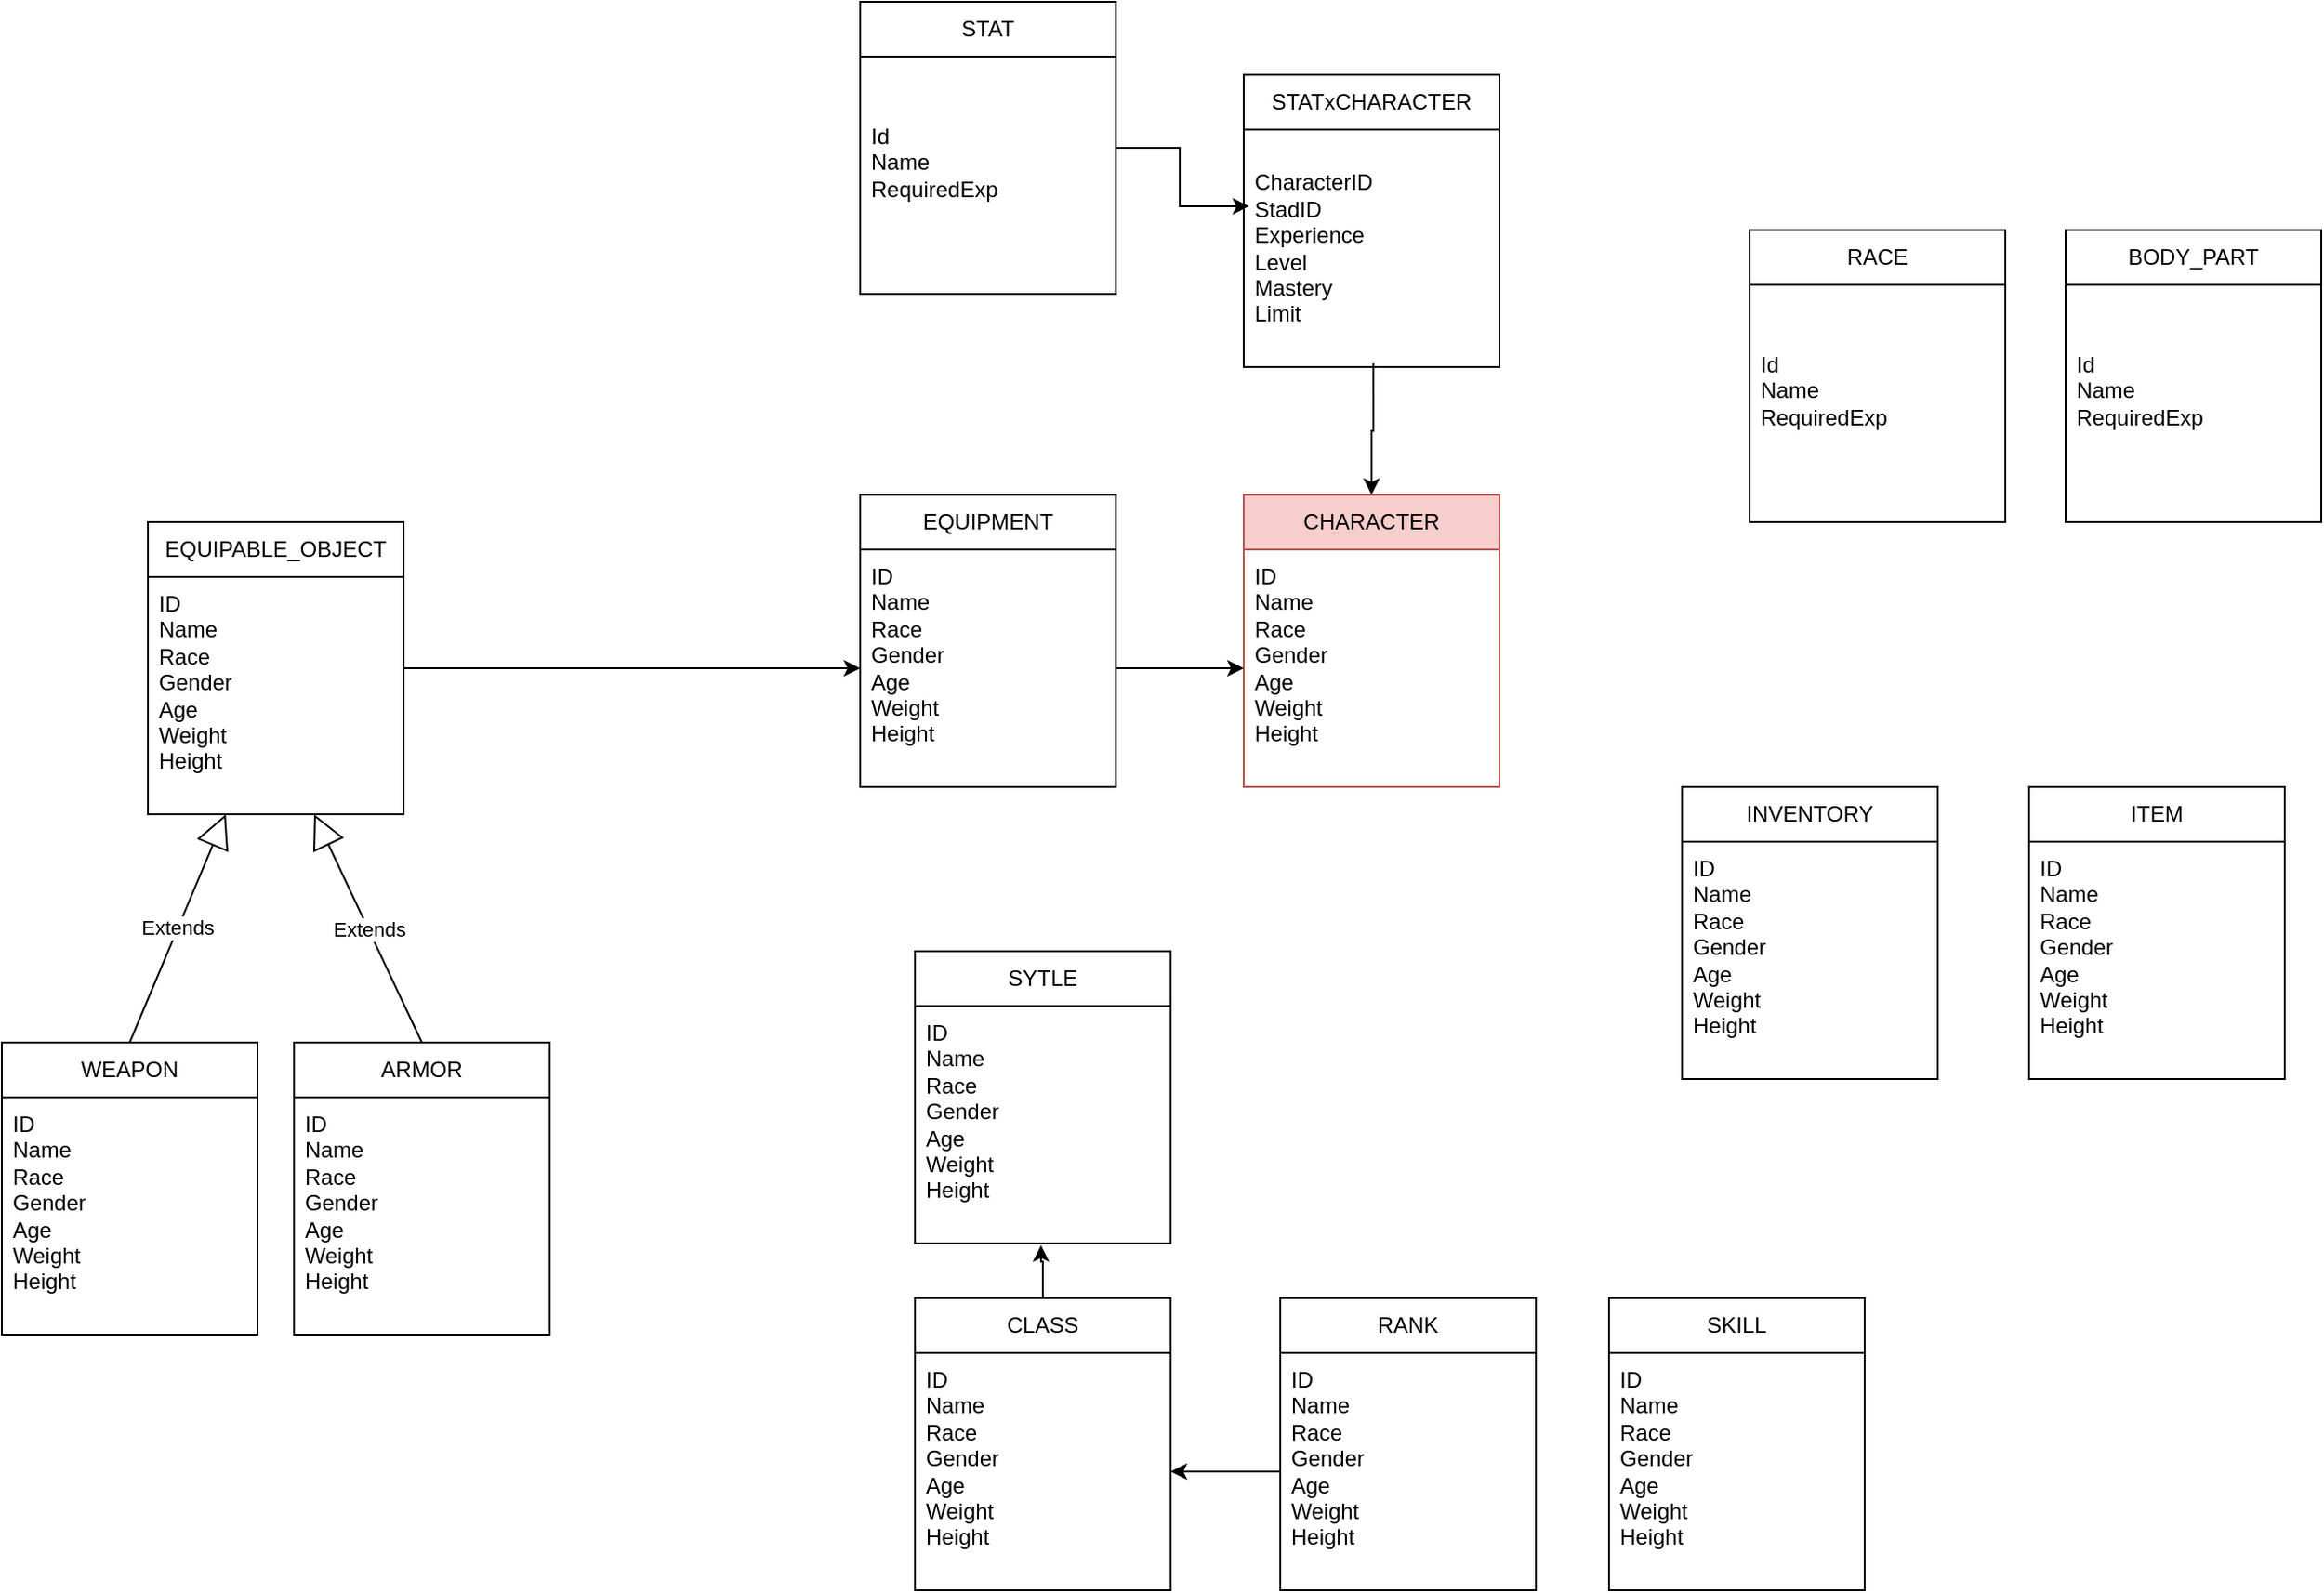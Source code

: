 <mxfile version="23.1.8" type="device">
  <diagram id="C5RBs43oDa-KdzZeNtuy" name="Page-1">
    <mxGraphModel dx="2249" dy="780" grid="1" gridSize="10" guides="1" tooltips="1" connect="1" arrows="1" fold="1" page="1" pageScale="1" pageWidth="827" pageHeight="1169" math="0" shadow="0">
      <root>
        <mxCell id="WIyWlLk6GJQsqaUBKTNV-0" />
        <mxCell id="WIyWlLk6GJQsqaUBKTNV-1" parent="WIyWlLk6GJQsqaUBKTNV-0" />
        <mxCell id="yRHTukWS5kPvDP0bp7k_-1" value="CHARACTER" style="swimlane;fontStyle=0;childLayout=stackLayout;horizontal=1;startSize=30;horizontalStack=0;resizeParent=1;resizeParentMax=0;resizeLast=0;collapsible=1;marginBottom=0;whiteSpace=wrap;html=1;fillColor=#f8cecc;strokeColor=#b85450;" vertex="1" parent="WIyWlLk6GJQsqaUBKTNV-1">
          <mxGeometry x="550" y="320" width="140" height="160" as="geometry" />
        </mxCell>
        <mxCell id="yRHTukWS5kPvDP0bp7k_-2" value="ID&lt;br&gt;Name&lt;br&gt;&lt;div&gt;Race&lt;/div&gt;&lt;div&gt;Gender&lt;/div&gt;&lt;div&gt;Age&lt;/div&gt;&lt;div&gt;Weight&lt;/div&gt;&lt;div&gt;Height&lt;/div&gt;&lt;div&gt;&lt;br&gt;&lt;/div&gt;" style="text;strokeColor=none;fillColor=none;align=left;verticalAlign=middle;spacingLeft=4;spacingRight=4;overflow=hidden;points=[[0,0.5],[1,0.5]];portConstraint=eastwest;rotatable=0;whiteSpace=wrap;html=1;" vertex="1" parent="yRHTukWS5kPvDP0bp7k_-1">
          <mxGeometry y="30" width="140" height="130" as="geometry" />
        </mxCell>
        <mxCell id="yRHTukWS5kPvDP0bp7k_-5" value="STAT" style="swimlane;fontStyle=0;childLayout=stackLayout;horizontal=1;startSize=30;horizontalStack=0;resizeParent=1;resizeParentMax=0;resizeLast=0;collapsible=1;marginBottom=0;whiteSpace=wrap;html=1;" vertex="1" parent="WIyWlLk6GJQsqaUBKTNV-1">
          <mxGeometry x="340" y="50" width="140" height="160" as="geometry" />
        </mxCell>
        <mxCell id="yRHTukWS5kPvDP0bp7k_-6" value="Id&lt;br&gt;Name&lt;div&gt;RequiredExp&lt;/div&gt;&lt;div&gt;&lt;br&gt;&lt;/div&gt;" style="text;strokeColor=none;fillColor=none;align=left;verticalAlign=middle;spacingLeft=4;spacingRight=4;overflow=hidden;points=[[0,0.5],[1,0.5]];portConstraint=eastwest;rotatable=0;whiteSpace=wrap;html=1;" vertex="1" parent="yRHTukWS5kPvDP0bp7k_-5">
          <mxGeometry y="30" width="140" height="130" as="geometry" />
        </mxCell>
        <mxCell id="yRHTukWS5kPvDP0bp7k_-8" value="STATxCHARACTER" style="swimlane;fontStyle=0;childLayout=stackLayout;horizontal=1;startSize=30;horizontalStack=0;resizeParent=1;resizeParentMax=0;resizeLast=0;collapsible=1;marginBottom=0;whiteSpace=wrap;html=1;" vertex="1" parent="WIyWlLk6GJQsqaUBKTNV-1">
          <mxGeometry x="550" y="90" width="140" height="160" as="geometry" />
        </mxCell>
        <mxCell id="yRHTukWS5kPvDP0bp7k_-9" value="CharacterID&lt;br&gt;StadID&lt;div&gt;Experience&lt;/div&gt;&lt;div&gt;Level&lt;/div&gt;&lt;div&gt;Mastery&lt;/div&gt;&lt;div&gt;Limit&lt;/div&gt;" style="text;strokeColor=none;fillColor=none;align=left;verticalAlign=middle;spacingLeft=4;spacingRight=4;overflow=hidden;points=[[0,0.5],[1,0.5]];portConstraint=eastwest;rotatable=0;whiteSpace=wrap;html=1;" vertex="1" parent="yRHTukWS5kPvDP0bp7k_-8">
          <mxGeometry y="30" width="140" height="130" as="geometry" />
        </mxCell>
        <mxCell id="yRHTukWS5kPvDP0bp7k_-17" style="edgeStyle=orthogonalEdgeStyle;rounded=0;orthogonalLoop=1;jettySize=auto;html=1;entryX=0.021;entryY=0.323;entryDx=0;entryDy=0;entryPerimeter=0;" edge="1" parent="WIyWlLk6GJQsqaUBKTNV-1" source="yRHTukWS5kPvDP0bp7k_-5" target="yRHTukWS5kPvDP0bp7k_-9">
          <mxGeometry relative="1" as="geometry" />
        </mxCell>
        <mxCell id="yRHTukWS5kPvDP0bp7k_-19" value="RACE" style="swimlane;fontStyle=0;childLayout=stackLayout;horizontal=1;startSize=30;horizontalStack=0;resizeParent=1;resizeParentMax=0;resizeLast=0;collapsible=1;marginBottom=0;whiteSpace=wrap;html=1;" vertex="1" parent="WIyWlLk6GJQsqaUBKTNV-1">
          <mxGeometry x="827" y="175" width="140" height="160" as="geometry" />
        </mxCell>
        <mxCell id="yRHTukWS5kPvDP0bp7k_-20" value="Id&lt;br&gt;Name&lt;div&gt;RequiredExp&lt;/div&gt;&lt;div&gt;&lt;br&gt;&lt;/div&gt;" style="text;strokeColor=none;fillColor=none;align=left;verticalAlign=middle;spacingLeft=4;spacingRight=4;overflow=hidden;points=[[0,0.5],[1,0.5]];portConstraint=eastwest;rotatable=0;whiteSpace=wrap;html=1;" vertex="1" parent="yRHTukWS5kPvDP0bp7k_-19">
          <mxGeometry y="30" width="140" height="130" as="geometry" />
        </mxCell>
        <mxCell id="yRHTukWS5kPvDP0bp7k_-21" value="ITEM" style="swimlane;fontStyle=0;childLayout=stackLayout;horizontal=1;startSize=30;horizontalStack=0;resizeParent=1;resizeParentMax=0;resizeLast=0;collapsible=1;marginBottom=0;whiteSpace=wrap;html=1;" vertex="1" parent="WIyWlLk6GJQsqaUBKTNV-1">
          <mxGeometry x="980" y="480" width="140" height="160" as="geometry" />
        </mxCell>
        <mxCell id="yRHTukWS5kPvDP0bp7k_-22" value="ID&lt;br&gt;Name&lt;br&gt;&lt;div&gt;Race&lt;/div&gt;&lt;div&gt;Gender&lt;/div&gt;&lt;div&gt;Age&lt;/div&gt;&lt;div&gt;Weight&lt;/div&gt;&lt;div&gt;Height&lt;/div&gt;&lt;div&gt;&lt;br&gt;&lt;/div&gt;" style="text;strokeColor=none;fillColor=none;align=left;verticalAlign=middle;spacingLeft=4;spacingRight=4;overflow=hidden;points=[[0,0.5],[1,0.5]];portConstraint=eastwest;rotatable=0;whiteSpace=wrap;html=1;" vertex="1" parent="yRHTukWS5kPvDP0bp7k_-21">
          <mxGeometry y="30" width="140" height="130" as="geometry" />
        </mxCell>
        <mxCell id="yRHTukWS5kPvDP0bp7k_-24" value="EQUIPMENT" style="swimlane;fontStyle=0;childLayout=stackLayout;horizontal=1;startSize=30;horizontalStack=0;resizeParent=1;resizeParentMax=0;resizeLast=0;collapsible=1;marginBottom=0;whiteSpace=wrap;html=1;" vertex="1" parent="WIyWlLk6GJQsqaUBKTNV-1">
          <mxGeometry x="340" y="320" width="140" height="160" as="geometry" />
        </mxCell>
        <mxCell id="yRHTukWS5kPvDP0bp7k_-25" value="ID&lt;br&gt;Name&lt;br&gt;&lt;div&gt;Race&lt;/div&gt;&lt;div&gt;Gender&lt;/div&gt;&lt;div&gt;Age&lt;/div&gt;&lt;div&gt;Weight&lt;/div&gt;&lt;div&gt;Height&lt;/div&gt;&lt;div&gt;&lt;br&gt;&lt;/div&gt;" style="text;strokeColor=none;fillColor=none;align=left;verticalAlign=middle;spacingLeft=4;spacingRight=4;overflow=hidden;points=[[0,0.5],[1,0.5]];portConstraint=eastwest;rotatable=0;whiteSpace=wrap;html=1;" vertex="1" parent="yRHTukWS5kPvDP0bp7k_-24">
          <mxGeometry y="30" width="140" height="130" as="geometry" />
        </mxCell>
        <mxCell id="yRHTukWS5kPvDP0bp7k_-26" value="INVENTORY" style="swimlane;fontStyle=0;childLayout=stackLayout;horizontal=1;startSize=30;horizontalStack=0;resizeParent=1;resizeParentMax=0;resizeLast=0;collapsible=1;marginBottom=0;whiteSpace=wrap;html=1;" vertex="1" parent="WIyWlLk6GJQsqaUBKTNV-1">
          <mxGeometry x="790" y="480" width="140" height="160" as="geometry" />
        </mxCell>
        <mxCell id="yRHTukWS5kPvDP0bp7k_-27" value="ID&lt;br&gt;Name&lt;br&gt;&lt;div&gt;Race&lt;/div&gt;&lt;div&gt;Gender&lt;/div&gt;&lt;div&gt;Age&lt;/div&gt;&lt;div&gt;Weight&lt;/div&gt;&lt;div&gt;Height&lt;/div&gt;&lt;div&gt;&lt;br&gt;&lt;/div&gt;" style="text;strokeColor=none;fillColor=none;align=left;verticalAlign=middle;spacingLeft=4;spacingRight=4;overflow=hidden;points=[[0,0.5],[1,0.5]];portConstraint=eastwest;rotatable=0;whiteSpace=wrap;html=1;" vertex="1" parent="yRHTukWS5kPvDP0bp7k_-26">
          <mxGeometry y="30" width="140" height="130" as="geometry" />
        </mxCell>
        <mxCell id="yRHTukWS5kPvDP0bp7k_-28" value="WEAPON" style="swimlane;fontStyle=0;childLayout=stackLayout;horizontal=1;startSize=30;horizontalStack=0;resizeParent=1;resizeParentMax=0;resizeLast=0;collapsible=1;marginBottom=0;whiteSpace=wrap;html=1;" vertex="1" parent="WIyWlLk6GJQsqaUBKTNV-1">
          <mxGeometry x="-130" y="620" width="140" height="160" as="geometry" />
        </mxCell>
        <mxCell id="yRHTukWS5kPvDP0bp7k_-29" value="ID&lt;br&gt;Name&lt;br&gt;&lt;div&gt;Race&lt;/div&gt;&lt;div&gt;Gender&lt;/div&gt;&lt;div&gt;Age&lt;/div&gt;&lt;div&gt;Weight&lt;/div&gt;&lt;div&gt;Height&lt;/div&gt;&lt;div&gt;&lt;br&gt;&lt;/div&gt;" style="text;strokeColor=none;fillColor=none;align=left;verticalAlign=middle;spacingLeft=4;spacingRight=4;overflow=hidden;points=[[0,0.5],[1,0.5]];portConstraint=eastwest;rotatable=0;whiteSpace=wrap;html=1;" vertex="1" parent="yRHTukWS5kPvDP0bp7k_-28">
          <mxGeometry y="30" width="140" height="130" as="geometry" />
        </mxCell>
        <mxCell id="yRHTukWS5kPvDP0bp7k_-30" value="ARMOR" style="swimlane;fontStyle=0;childLayout=stackLayout;horizontal=1;startSize=30;horizontalStack=0;resizeParent=1;resizeParentMax=0;resizeLast=0;collapsible=1;marginBottom=0;whiteSpace=wrap;html=1;" vertex="1" parent="WIyWlLk6GJQsqaUBKTNV-1">
          <mxGeometry x="30" y="620" width="140" height="160" as="geometry" />
        </mxCell>
        <mxCell id="yRHTukWS5kPvDP0bp7k_-31" value="ID&lt;br&gt;Name&lt;br&gt;&lt;div&gt;Race&lt;/div&gt;&lt;div&gt;Gender&lt;/div&gt;&lt;div&gt;Age&lt;/div&gt;&lt;div&gt;Weight&lt;/div&gt;&lt;div&gt;Height&lt;/div&gt;&lt;div&gt;&lt;br&gt;&lt;/div&gt;" style="text;strokeColor=none;fillColor=none;align=left;verticalAlign=middle;spacingLeft=4;spacingRight=4;overflow=hidden;points=[[0,0.5],[1,0.5]];portConstraint=eastwest;rotatable=0;whiteSpace=wrap;html=1;" vertex="1" parent="yRHTukWS5kPvDP0bp7k_-30">
          <mxGeometry y="30" width="140" height="130" as="geometry" />
        </mxCell>
        <mxCell id="yRHTukWS5kPvDP0bp7k_-32" style="edgeStyle=orthogonalEdgeStyle;rounded=0;orthogonalLoop=1;jettySize=auto;html=1;exitX=0.507;exitY=0.985;exitDx=0;exitDy=0;exitPerimeter=0;" edge="1" parent="WIyWlLk6GJQsqaUBKTNV-1" source="yRHTukWS5kPvDP0bp7k_-9" target="yRHTukWS5kPvDP0bp7k_-1">
          <mxGeometry relative="1" as="geometry">
            <Array as="points">
              <mxPoint x="620" y="285" />
            </Array>
          </mxGeometry>
        </mxCell>
        <mxCell id="yRHTukWS5kPvDP0bp7k_-33" value="BODY_PART" style="swimlane;fontStyle=0;childLayout=stackLayout;horizontal=1;startSize=30;horizontalStack=0;resizeParent=1;resizeParentMax=0;resizeLast=0;collapsible=1;marginBottom=0;whiteSpace=wrap;html=1;" vertex="1" parent="WIyWlLk6GJQsqaUBKTNV-1">
          <mxGeometry x="1000" y="175" width="140" height="160" as="geometry" />
        </mxCell>
        <mxCell id="yRHTukWS5kPvDP0bp7k_-34" value="Id&lt;br&gt;Name&lt;div&gt;RequiredExp&lt;/div&gt;&lt;div&gt;&lt;br&gt;&lt;/div&gt;" style="text;strokeColor=none;fillColor=none;align=left;verticalAlign=middle;spacingLeft=4;spacingRight=4;overflow=hidden;points=[[0,0.5],[1,0.5]];portConstraint=eastwest;rotatable=0;whiteSpace=wrap;html=1;" vertex="1" parent="yRHTukWS5kPvDP0bp7k_-33">
          <mxGeometry y="30" width="140" height="130" as="geometry" />
        </mxCell>
        <mxCell id="yRHTukWS5kPvDP0bp7k_-35" style="edgeStyle=orthogonalEdgeStyle;rounded=0;orthogonalLoop=1;jettySize=auto;html=1;entryX=0;entryY=0.5;entryDx=0;entryDy=0;" edge="1" parent="WIyWlLk6GJQsqaUBKTNV-1" source="yRHTukWS5kPvDP0bp7k_-25" target="yRHTukWS5kPvDP0bp7k_-2">
          <mxGeometry relative="1" as="geometry" />
        </mxCell>
        <mxCell id="yRHTukWS5kPvDP0bp7k_-44" style="edgeStyle=orthogonalEdgeStyle;rounded=0;orthogonalLoop=1;jettySize=auto;html=1;entryX=0;entryY=0.5;entryDx=0;entryDy=0;" edge="1" parent="WIyWlLk6GJQsqaUBKTNV-1" source="yRHTukWS5kPvDP0bp7k_-39" target="yRHTukWS5kPvDP0bp7k_-25">
          <mxGeometry relative="1" as="geometry" />
        </mxCell>
        <mxCell id="yRHTukWS5kPvDP0bp7k_-39" value="EQUIPABLE_OBJECT" style="swimlane;fontStyle=0;childLayout=stackLayout;horizontal=1;startSize=30;horizontalStack=0;resizeParent=1;resizeParentMax=0;resizeLast=0;collapsible=1;marginBottom=0;whiteSpace=wrap;html=1;" vertex="1" parent="WIyWlLk6GJQsqaUBKTNV-1">
          <mxGeometry x="-50" y="335" width="140" height="160" as="geometry" />
        </mxCell>
        <mxCell id="yRHTukWS5kPvDP0bp7k_-40" value="ID&lt;br&gt;Name&lt;br&gt;&lt;div&gt;Race&lt;/div&gt;&lt;div&gt;Gender&lt;/div&gt;&lt;div&gt;Age&lt;/div&gt;&lt;div&gt;Weight&lt;/div&gt;&lt;div&gt;Height&lt;/div&gt;&lt;div&gt;&lt;br&gt;&lt;/div&gt;" style="text;strokeColor=none;fillColor=none;align=left;verticalAlign=middle;spacingLeft=4;spacingRight=4;overflow=hidden;points=[[0,0.5],[1,0.5]];portConstraint=eastwest;rotatable=0;whiteSpace=wrap;html=1;" vertex="1" parent="yRHTukWS5kPvDP0bp7k_-39">
          <mxGeometry y="30" width="140" height="130" as="geometry" />
        </mxCell>
        <mxCell id="yRHTukWS5kPvDP0bp7k_-41" value="Extends" style="endArrow=block;endSize=16;endFill=0;html=1;rounded=0;exitX=0.5;exitY=0;exitDx=0;exitDy=0;" edge="1" parent="WIyWlLk6GJQsqaUBKTNV-1" source="yRHTukWS5kPvDP0bp7k_-28" target="yRHTukWS5kPvDP0bp7k_-40">
          <mxGeometry width="160" relative="1" as="geometry">
            <mxPoint x="-120" y="600" as="sourcePoint" />
            <mxPoint x="40" y="600" as="targetPoint" />
          </mxGeometry>
        </mxCell>
        <mxCell id="yRHTukWS5kPvDP0bp7k_-42" value="Extends" style="endArrow=block;endSize=16;endFill=0;html=1;rounded=0;exitX=0.5;exitY=0;exitDx=0;exitDy=0;entryX=0.65;entryY=1;entryDx=0;entryDy=0;entryPerimeter=0;" edge="1" parent="WIyWlLk6GJQsqaUBKTNV-1" source="yRHTukWS5kPvDP0bp7k_-30" target="yRHTukWS5kPvDP0bp7k_-40">
          <mxGeometry width="160" relative="1" as="geometry">
            <mxPoint x="130" y="620" as="sourcePoint" />
            <mxPoint x="180" y="510" as="targetPoint" />
          </mxGeometry>
        </mxCell>
        <mxCell id="yRHTukWS5kPvDP0bp7k_-45" value="SYTLE" style="swimlane;fontStyle=0;childLayout=stackLayout;horizontal=1;startSize=30;horizontalStack=0;resizeParent=1;resizeParentMax=0;resizeLast=0;collapsible=1;marginBottom=0;whiteSpace=wrap;html=1;" vertex="1" parent="WIyWlLk6GJQsqaUBKTNV-1">
          <mxGeometry x="370" y="570" width="140" height="160" as="geometry" />
        </mxCell>
        <mxCell id="yRHTukWS5kPvDP0bp7k_-46" value="ID&lt;br&gt;Name&lt;br&gt;&lt;div&gt;Race&lt;/div&gt;&lt;div&gt;Gender&lt;/div&gt;&lt;div&gt;Age&lt;/div&gt;&lt;div&gt;Weight&lt;/div&gt;&lt;div&gt;Height&lt;/div&gt;&lt;div&gt;&lt;br&gt;&lt;/div&gt;" style="text;strokeColor=none;fillColor=none;align=left;verticalAlign=middle;spacingLeft=4;spacingRight=4;overflow=hidden;points=[[0,0.5],[1,0.5]];portConstraint=eastwest;rotatable=0;whiteSpace=wrap;html=1;" vertex="1" parent="yRHTukWS5kPvDP0bp7k_-45">
          <mxGeometry y="30" width="140" height="130" as="geometry" />
        </mxCell>
        <mxCell id="yRHTukWS5kPvDP0bp7k_-47" value="CLASS" style="swimlane;fontStyle=0;childLayout=stackLayout;horizontal=1;startSize=30;horizontalStack=0;resizeParent=1;resizeParentMax=0;resizeLast=0;collapsible=1;marginBottom=0;whiteSpace=wrap;html=1;" vertex="1" parent="WIyWlLk6GJQsqaUBKTNV-1">
          <mxGeometry x="370" y="760" width="140" height="160" as="geometry" />
        </mxCell>
        <mxCell id="yRHTukWS5kPvDP0bp7k_-48" value="ID&lt;br&gt;Name&lt;br&gt;&lt;div&gt;Race&lt;/div&gt;&lt;div&gt;Gender&lt;/div&gt;&lt;div&gt;Age&lt;/div&gt;&lt;div&gt;Weight&lt;/div&gt;&lt;div&gt;Height&lt;/div&gt;&lt;div&gt;&lt;br&gt;&lt;/div&gt;" style="text;strokeColor=none;fillColor=none;align=left;verticalAlign=middle;spacingLeft=4;spacingRight=4;overflow=hidden;points=[[0,0.5],[1,0.5]];portConstraint=eastwest;rotatable=0;whiteSpace=wrap;html=1;" vertex="1" parent="yRHTukWS5kPvDP0bp7k_-47">
          <mxGeometry y="30" width="140" height="130" as="geometry" />
        </mxCell>
        <mxCell id="yRHTukWS5kPvDP0bp7k_-49" value="RANK" style="swimlane;fontStyle=0;childLayout=stackLayout;horizontal=1;startSize=30;horizontalStack=0;resizeParent=1;resizeParentMax=0;resizeLast=0;collapsible=1;marginBottom=0;whiteSpace=wrap;html=1;" vertex="1" parent="WIyWlLk6GJQsqaUBKTNV-1">
          <mxGeometry x="570" y="760" width="140" height="160" as="geometry" />
        </mxCell>
        <mxCell id="yRHTukWS5kPvDP0bp7k_-50" value="ID&lt;br&gt;Name&lt;br&gt;&lt;div&gt;Race&lt;/div&gt;&lt;div&gt;Gender&lt;/div&gt;&lt;div&gt;Age&lt;/div&gt;&lt;div&gt;Weight&lt;/div&gt;&lt;div&gt;Height&lt;/div&gt;&lt;div&gt;&lt;br&gt;&lt;/div&gt;" style="text;strokeColor=none;fillColor=none;align=left;verticalAlign=middle;spacingLeft=4;spacingRight=4;overflow=hidden;points=[[0,0.5],[1,0.5]];portConstraint=eastwest;rotatable=0;whiteSpace=wrap;html=1;" vertex="1" parent="yRHTukWS5kPvDP0bp7k_-49">
          <mxGeometry y="30" width="140" height="130" as="geometry" />
        </mxCell>
        <mxCell id="yRHTukWS5kPvDP0bp7k_-51" style="edgeStyle=orthogonalEdgeStyle;rounded=0;orthogonalLoop=1;jettySize=auto;html=1;entryX=0.493;entryY=1.008;entryDx=0;entryDy=0;entryPerimeter=0;" edge="1" parent="WIyWlLk6GJQsqaUBKTNV-1" source="yRHTukWS5kPvDP0bp7k_-47" target="yRHTukWS5kPvDP0bp7k_-46">
          <mxGeometry relative="1" as="geometry" />
        </mxCell>
        <mxCell id="yRHTukWS5kPvDP0bp7k_-52" style="edgeStyle=orthogonalEdgeStyle;rounded=0;orthogonalLoop=1;jettySize=auto;html=1;entryX=1;entryY=0.5;entryDx=0;entryDy=0;" edge="1" parent="WIyWlLk6GJQsqaUBKTNV-1" source="yRHTukWS5kPvDP0bp7k_-50" target="yRHTukWS5kPvDP0bp7k_-48">
          <mxGeometry relative="1" as="geometry" />
        </mxCell>
        <mxCell id="yRHTukWS5kPvDP0bp7k_-53" value="SKILL" style="swimlane;fontStyle=0;childLayout=stackLayout;horizontal=1;startSize=30;horizontalStack=0;resizeParent=1;resizeParentMax=0;resizeLast=0;collapsible=1;marginBottom=0;whiteSpace=wrap;html=1;" vertex="1" parent="WIyWlLk6GJQsqaUBKTNV-1">
          <mxGeometry x="750" y="760" width="140" height="160" as="geometry" />
        </mxCell>
        <mxCell id="yRHTukWS5kPvDP0bp7k_-54" value="ID&lt;br&gt;Name&lt;br&gt;&lt;div&gt;Race&lt;/div&gt;&lt;div&gt;Gender&lt;/div&gt;&lt;div&gt;Age&lt;/div&gt;&lt;div&gt;Weight&lt;/div&gt;&lt;div&gt;Height&lt;/div&gt;&lt;div&gt;&lt;br&gt;&lt;/div&gt;" style="text;strokeColor=none;fillColor=none;align=left;verticalAlign=middle;spacingLeft=4;spacingRight=4;overflow=hidden;points=[[0,0.5],[1,0.5]];portConstraint=eastwest;rotatable=0;whiteSpace=wrap;html=1;" vertex="1" parent="yRHTukWS5kPvDP0bp7k_-53">
          <mxGeometry y="30" width="140" height="130" as="geometry" />
        </mxCell>
      </root>
    </mxGraphModel>
  </diagram>
</mxfile>
